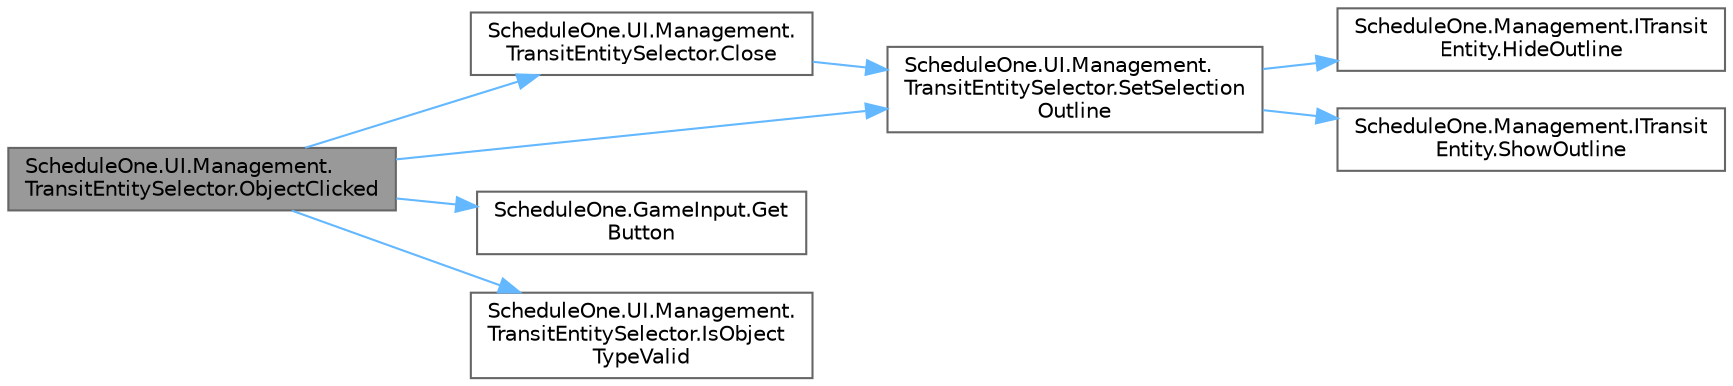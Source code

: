 digraph "ScheduleOne.UI.Management.TransitEntitySelector.ObjectClicked"
{
 // LATEX_PDF_SIZE
  bgcolor="transparent";
  edge [fontname=Helvetica,fontsize=10,labelfontname=Helvetica,labelfontsize=10];
  node [fontname=Helvetica,fontsize=10,shape=box,height=0.2,width=0.4];
  rankdir="LR";
  Node1 [id="Node000001",label="ScheduleOne.UI.Management.\lTransitEntitySelector.ObjectClicked",height=0.2,width=0.4,color="gray40", fillcolor="grey60", style="filled", fontcolor="black",tooltip=" "];
  Node1 -> Node2 [id="edge1_Node000001_Node000002",color="steelblue1",style="solid",tooltip=" "];
  Node2 [id="Node000002",label="ScheduleOne.UI.Management.\lTransitEntitySelector.Close",height=0.2,width=0.4,color="grey40", fillcolor="white", style="filled",URL="$class_schedule_one_1_1_u_i_1_1_management_1_1_transit_entity_selector.html#a37351cc41f1f4aef397dbf4f46a72167",tooltip=" "];
  Node2 -> Node3 [id="edge2_Node000002_Node000003",color="steelblue1",style="solid",tooltip=" "];
  Node3 [id="Node000003",label="ScheduleOne.UI.Management.\lTransitEntitySelector.SetSelection\lOutline",height=0.2,width=0.4,color="grey40", fillcolor="white", style="filled",URL="$class_schedule_one_1_1_u_i_1_1_management_1_1_transit_entity_selector.html#a8e91a59d4e78d8bbff3c2ee908a4d837",tooltip=" "];
  Node3 -> Node4 [id="edge3_Node000003_Node000004",color="steelblue1",style="solid",tooltip=" "];
  Node4 [id="Node000004",label="ScheduleOne.Management.ITransit\lEntity.HideOutline",height=0.2,width=0.4,color="grey40", fillcolor="white", style="filled",URL="$interface_schedule_one_1_1_management_1_1_i_transit_entity.html#a37640cfc256b829759d5ca7b968af22e",tooltip=" "];
  Node3 -> Node5 [id="edge4_Node000003_Node000005",color="steelblue1",style="solid",tooltip=" "];
  Node5 [id="Node000005",label="ScheduleOne.Management.ITransit\lEntity.ShowOutline",height=0.2,width=0.4,color="grey40", fillcolor="white", style="filled",URL="$interface_schedule_one_1_1_management_1_1_i_transit_entity.html#a76934c5ad08bcc06146eca3c1ae72875",tooltip=" "];
  Node1 -> Node6 [id="edge5_Node000001_Node000006",color="steelblue1",style="solid",tooltip=" "];
  Node6 [id="Node000006",label="ScheduleOne.GameInput.Get\lButton",height=0.2,width=0.4,color="grey40", fillcolor="white", style="filled",URL="$class_schedule_one_1_1_game_input.html#a82ccf8c0156e81f595f0315a5f8f1e5a",tooltip=" "];
  Node1 -> Node7 [id="edge6_Node000001_Node000007",color="steelblue1",style="solid",tooltip=" "];
  Node7 [id="Node000007",label="ScheduleOne.UI.Management.\lTransitEntitySelector.IsObject\lTypeValid",height=0.2,width=0.4,color="grey40", fillcolor="white", style="filled",URL="$class_schedule_one_1_1_u_i_1_1_management_1_1_transit_entity_selector.html#a66b5f4c5e0522983d16b2988732b21da",tooltip=" "];
  Node1 -> Node3 [id="edge7_Node000001_Node000003",color="steelblue1",style="solid",tooltip=" "];
}
